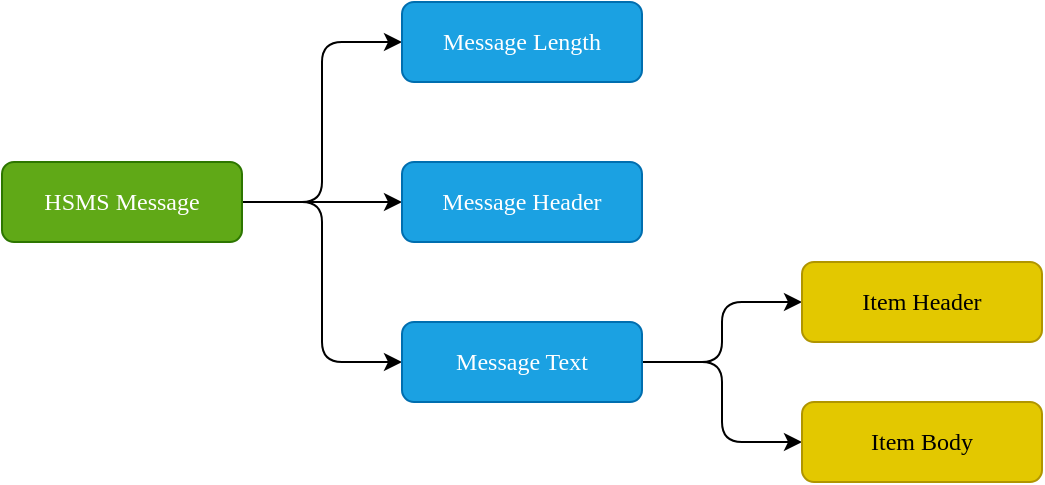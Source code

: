 <mxfile>
    <diagram id="94W7TybBtprLZWba6eNM" name="HSMS Message">
        <mxGraphModel dx="1715" dy="792" grid="1" gridSize="10" guides="1" tooltips="1" connect="1" arrows="1" fold="1" page="1" pageScale="1" pageWidth="827" pageHeight="1169" math="0" shadow="0">
            <root>
                <mxCell id="0"/>
                <mxCell id="1" parent="0"/>
                <mxCell id="8" style="edgeStyle=elbowEdgeStyle;html=1;exitX=1;exitY=0.5;exitDx=0;exitDy=0;entryX=0;entryY=0.5;entryDx=0;entryDy=0;fontFamily=Comic Sans MS;fontSize=12;fontColor=default;" parent="1" source="2" target="4" edge="1">
                    <mxGeometry relative="1" as="geometry"/>
                </mxCell>
                <mxCell id="9" style="edgeStyle=none;html=1;entryX=0;entryY=0.5;entryDx=0;entryDy=0;fontFamily=Comic Sans MS;fontSize=12;fontColor=default;exitX=1;exitY=0.5;exitDx=0;exitDy=0;" parent="1" source="2" target="5" edge="1">
                    <mxGeometry relative="1" as="geometry"/>
                </mxCell>
                <mxCell id="10" style="edgeStyle=elbowEdgeStyle;html=1;exitX=1;exitY=0.5;exitDx=0;exitDy=0;entryX=0;entryY=0.5;entryDx=0;entryDy=0;fontFamily=Comic Sans MS;fontSize=12;fontColor=default;" parent="1" source="2" target="6" edge="1">
                    <mxGeometry relative="1" as="geometry"/>
                </mxCell>
                <mxCell id="2" value="HSMS Message" style="rounded=1;whiteSpace=wrap;html=1;fontFamily=Comic Sans MS;fillColor=#60a917;fontColor=#ffffff;strokeColor=#2D7600;" parent="1" vertex="1">
                    <mxGeometry x="80" y="170" width="120" height="40" as="geometry"/>
                </mxCell>
                <mxCell id="4" value="Message Length" style="rounded=1;whiteSpace=wrap;html=1;fontFamily=Comic Sans MS;fillColor=#1ba1e2;fontColor=#ffffff;strokeColor=#006EAF;" parent="1" vertex="1">
                    <mxGeometry x="280" y="90" width="120" height="40" as="geometry"/>
                </mxCell>
                <mxCell id="5" value="Message Header" style="rounded=1;whiteSpace=wrap;html=1;fontFamily=Comic Sans MS;fillColor=#1ba1e2;fontColor=#ffffff;strokeColor=#006EAF;" parent="1" vertex="1">
                    <mxGeometry x="280" y="170" width="120" height="40" as="geometry"/>
                </mxCell>
                <mxCell id="12" value="" style="edgeStyle=elbowEdgeStyle;html=1;fontFamily=Comic Sans MS;fontSize=12;fontColor=default;" parent="1" source="6" target="11" edge="1">
                    <mxGeometry relative="1" as="geometry"/>
                </mxCell>
                <mxCell id="15" style="edgeStyle=elbowEdgeStyle;html=1;exitX=1;exitY=0.5;exitDx=0;exitDy=0;fontFamily=Comic Sans MS;fontSize=12;fontColor=default;" parent="1" source="6" target="14" edge="1">
                    <mxGeometry relative="1" as="geometry"/>
                </mxCell>
                <mxCell id="6" value="Message Text" style="rounded=1;whiteSpace=wrap;html=1;fontFamily=Comic Sans MS;fillColor=#1ba1e2;fontColor=#ffffff;strokeColor=#006EAF;" parent="1" vertex="1">
                    <mxGeometry x="280" y="250" width="120" height="40" as="geometry"/>
                </mxCell>
                <mxCell id="11" value="Item Header" style="rounded=1;whiteSpace=wrap;html=1;fontFamily=Comic Sans MS;fillColor=#e3c800;fontColor=#000000;strokeColor=#B09500;" parent="1" vertex="1">
                    <mxGeometry x="480" y="220" width="120" height="40" as="geometry"/>
                </mxCell>
                <mxCell id="14" value="Item Body" style="rounded=1;whiteSpace=wrap;html=1;fontFamily=Comic Sans MS;fillColor=#e3c800;fontColor=#000000;strokeColor=#B09500;" parent="1" vertex="1">
                    <mxGeometry x="480" y="290" width="120" height="40" as="geometry"/>
                </mxCell>
            </root>
        </mxGraphModel>
    </diagram>
    <diagram id="aKSKUH6yssJEv0WV4GJp" name="SEMI Entity">
        <mxGraphModel dx="1715" dy="792" grid="1" gridSize="10" guides="1" tooltips="1" connect="1" arrows="1" fold="1" page="1" pageScale="1" pageWidth="827" pageHeight="1169" background="none" math="0" shadow="1">
            <root>
                <mxCell id="0"/>
                <mxCell id="1" parent="0"/>
                <mxCell id="FnUwr-iDmBsUacXUg6TI-3" value="" style="edgeStyle=elbowEdgeStyle;html=1;fontFamily=Comic Sans MS;fontSize=12;fontColor=default;rounded=1;" parent="1" source="FnUwr-iDmBsUacXUg6TI-1" target="FnUwr-iDmBsUacXUg6TI-2" edge="1">
                    <mxGeometry relative="1" as="geometry"/>
                </mxCell>
                <mxCell id="FnUwr-iDmBsUacXUg6TI-5" value="" style="edgeStyle=elbowEdgeStyle;html=1;fontFamily=Comic Sans MS;fontSize=12;fontColor=default;rounded=1;" parent="1" source="FnUwr-iDmBsUacXUg6TI-1" target="FnUwr-iDmBsUacXUg6TI-4" edge="1">
                    <mxGeometry relative="1" as="geometry"/>
                </mxCell>
                <mxCell id="FnUwr-iDmBsUacXUg6TI-1" value="Semi Entity" style="rounded=1;whiteSpace=wrap;html=1;fontFamily=Comic Sans MS;fillColor=#60a917;fontColor=#ffffff;strokeColor=#2D7600;" parent="1" vertex="1">
                    <mxGeometry x="40" y="80" width="120" height="40" as="geometry"/>
                </mxCell>
                <mxCell id="FnUwr-iDmBsUacXUg6TI-17" value="" style="edgeStyle=elbowEdgeStyle;html=1;fontFamily=Comic Sans MS;fontSize=12;fontColor=default;rounded=1;" parent="1" source="FnUwr-iDmBsUacXUg6TI-2" target="FnUwr-iDmBsUacXUg6TI-16" edge="1">
                    <mxGeometry relative="1" as="geometry"/>
                </mxCell>
                <mxCell id="FnUwr-iDmBsUacXUg6TI-2" value="Send Data Message" style="rounded=1;whiteSpace=wrap;html=1;fontFamily=Comic Sans MS;fillColor=#1ba1e2;fontColor=#ffffff;strokeColor=#006EAF;" parent="1" vertex="1">
                    <mxGeometry x="240" y="40" width="120" height="40" as="geometry"/>
                </mxCell>
                <mxCell id="FnUwr-iDmBsUacXUg6TI-11" style="edgeStyle=elbowEdgeStyle;html=1;fontFamily=Comic Sans MS;fontSize=12;fontColor=default;rounded=1;" parent="1" source="FnUwr-iDmBsUacXUg6TI-4" target="FnUwr-iDmBsUacXUg6TI-6" edge="1">
                    <mxGeometry relative="1" as="geometry"/>
                </mxCell>
                <mxCell id="FnUwr-iDmBsUacXUg6TI-12" style="edgeStyle=elbowEdgeStyle;html=1;fontFamily=Comic Sans MS;fontSize=12;fontColor=default;rounded=1;" parent="1" source="FnUwr-iDmBsUacXUg6TI-4" target="FnUwr-iDmBsUacXUg6TI-7" edge="1">
                    <mxGeometry relative="1" as="geometry"/>
                </mxCell>
                <mxCell id="FnUwr-iDmBsUacXUg6TI-13" style="edgeStyle=elbowEdgeStyle;html=1;fontFamily=Comic Sans MS;fontSize=12;fontColor=default;rounded=1;" parent="1" source="FnUwr-iDmBsUacXUg6TI-4" target="FnUwr-iDmBsUacXUg6TI-8" edge="1">
                    <mxGeometry relative="1" as="geometry"/>
                </mxCell>
                <mxCell id="FnUwr-iDmBsUacXUg6TI-14" style="edgeStyle=elbowEdgeStyle;html=1;fontFamily=Comic Sans MS;fontSize=12;fontColor=default;rounded=1;" parent="1" source="FnUwr-iDmBsUacXUg6TI-4" target="FnUwr-iDmBsUacXUg6TI-9" edge="1">
                    <mxGeometry relative="1" as="geometry"/>
                </mxCell>
                <mxCell id="FnUwr-iDmBsUacXUg6TI-15" style="edgeStyle=elbowEdgeStyle;html=1;fontFamily=Comic Sans MS;fontSize=12;fontColor=default;rounded=1;" parent="1" source="FnUwr-iDmBsUacXUg6TI-4" target="FnUwr-iDmBsUacXUg6TI-10" edge="1">
                    <mxGeometry relative="1" as="geometry"/>
                </mxCell>
                <mxCell id="FnUwr-iDmBsUacXUg6TI-4" value="Send Control Message" style="rounded=1;whiteSpace=wrap;html=1;fontFamily=Comic Sans MS;fillColor=#1ba1e2;fontColor=#ffffff;strokeColor=#006EAF;" parent="1" vertex="1">
                    <mxGeometry x="240" y="120" width="120" height="40" as="geometry"/>
                </mxCell>
                <mxCell id="FnUwr-iDmBsUacXUg6TI-6" value="Select" style="rounded=1;whiteSpace=wrap;html=1;fontFamily=Comic Sans MS;strokeColor=#C73500;fontSize=12;fontColor=#000000;fillColor=#fa6800;" parent="1" vertex="1">
                    <mxGeometry x="440" y="120" width="120" height="40" as="geometry"/>
                </mxCell>
                <mxCell id="FnUwr-iDmBsUacXUg6TI-7" value="DeSelect" style="rounded=1;whiteSpace=wrap;html=1;fontFamily=Comic Sans MS;strokeColor=#C73500;fontSize=12;fontColor=#000000;fillColor=#fa6800;" parent="1" vertex="1">
                    <mxGeometry x="440" y="200" width="120" height="40" as="geometry"/>
                </mxCell>
                <mxCell id="FnUwr-iDmBsUacXUg6TI-8" value="LinkTest" style="rounded=1;whiteSpace=wrap;html=1;fontFamily=Comic Sans MS;strokeColor=#C73500;fontSize=12;fontColor=#000000;fillColor=#fa6800;" parent="1" vertex="1">
                    <mxGeometry x="440" y="280" width="120" height="40" as="geometry"/>
                </mxCell>
                <mxCell id="FnUwr-iDmBsUacXUg6TI-9" value="Reject" style="rounded=1;whiteSpace=wrap;html=1;fontFamily=Comic Sans MS;strokeColor=#C73500;fontSize=12;fontColor=#000000;fillColor=#fa6800;" parent="1" vertex="1">
                    <mxGeometry x="440" y="360" width="120" height="40" as="geometry"/>
                </mxCell>
                <mxCell id="FnUwr-iDmBsUacXUg6TI-10" value="Separate" style="rounded=1;whiteSpace=wrap;html=1;fontFamily=Comic Sans MS;strokeColor=#C73500;fontSize=12;fontColor=#000000;fillColor=#fa6800;" parent="1" vertex="1">
                    <mxGeometry x="440" y="440" width="120" height="40" as="geometry"/>
                </mxCell>
                <mxCell id="FnUwr-iDmBsUacXUg6TI-16" value="Stream and Function" style="rounded=1;whiteSpace=wrap;html=1;fontFamily=Comic Sans MS;fillColor=#e3c800;fontColor=#000000;strokeColor=#B09500;" parent="1" vertex="1">
                    <mxGeometry x="440" y="40" width="120" height="40" as="geometry"/>
                </mxCell>
            </root>
        </mxGraphModel>
    </diagram>
    <diagram id="VadHhpZINvzQma_4LO2f" name="Transaction">
        <mxGraphModel dx="1715" dy="792" grid="1" gridSize="10" guides="1" tooltips="1" connect="1" arrows="1" fold="1" page="1" pageScale="1" pageWidth="827" pageHeight="1169" math="0" shadow="0">
            <root>
                <mxCell id="0"/>
                <mxCell id="1" parent="0"/>
                <mxCell id="eeLe8AEi7shUbSsySQqD-1" value="&lt;h1&gt;Transaction 会话事务&lt;/h1&gt;&lt;p&gt;由主消息和次消息组成。&lt;/p&gt;" style="text;html=1;strokeColor=none;fillColor=none;spacing=5;spacingTop=-20;whiteSpace=wrap;overflow=hidden;rounded=0;" vertex="1" parent="1">
                    <mxGeometry x="40" y="40" width="290" height="80" as="geometry"/>
                </mxCell>
                <mxCell id="eeLe8AEi7shUbSsySQqD-2" value="连接SECS实体" style="rounded=1;whiteSpace=wrap;html=1;fontFamily=Comic Sans MS;fillColor=#60a917;fontColor=#ffffff;strokeColor=#2D7600;" vertex="1" parent="1">
                    <mxGeometry x="40" y="160" width="120" height="40" as="geometry"/>
                </mxCell>
            </root>
        </mxGraphModel>
    </diagram>
</mxfile>